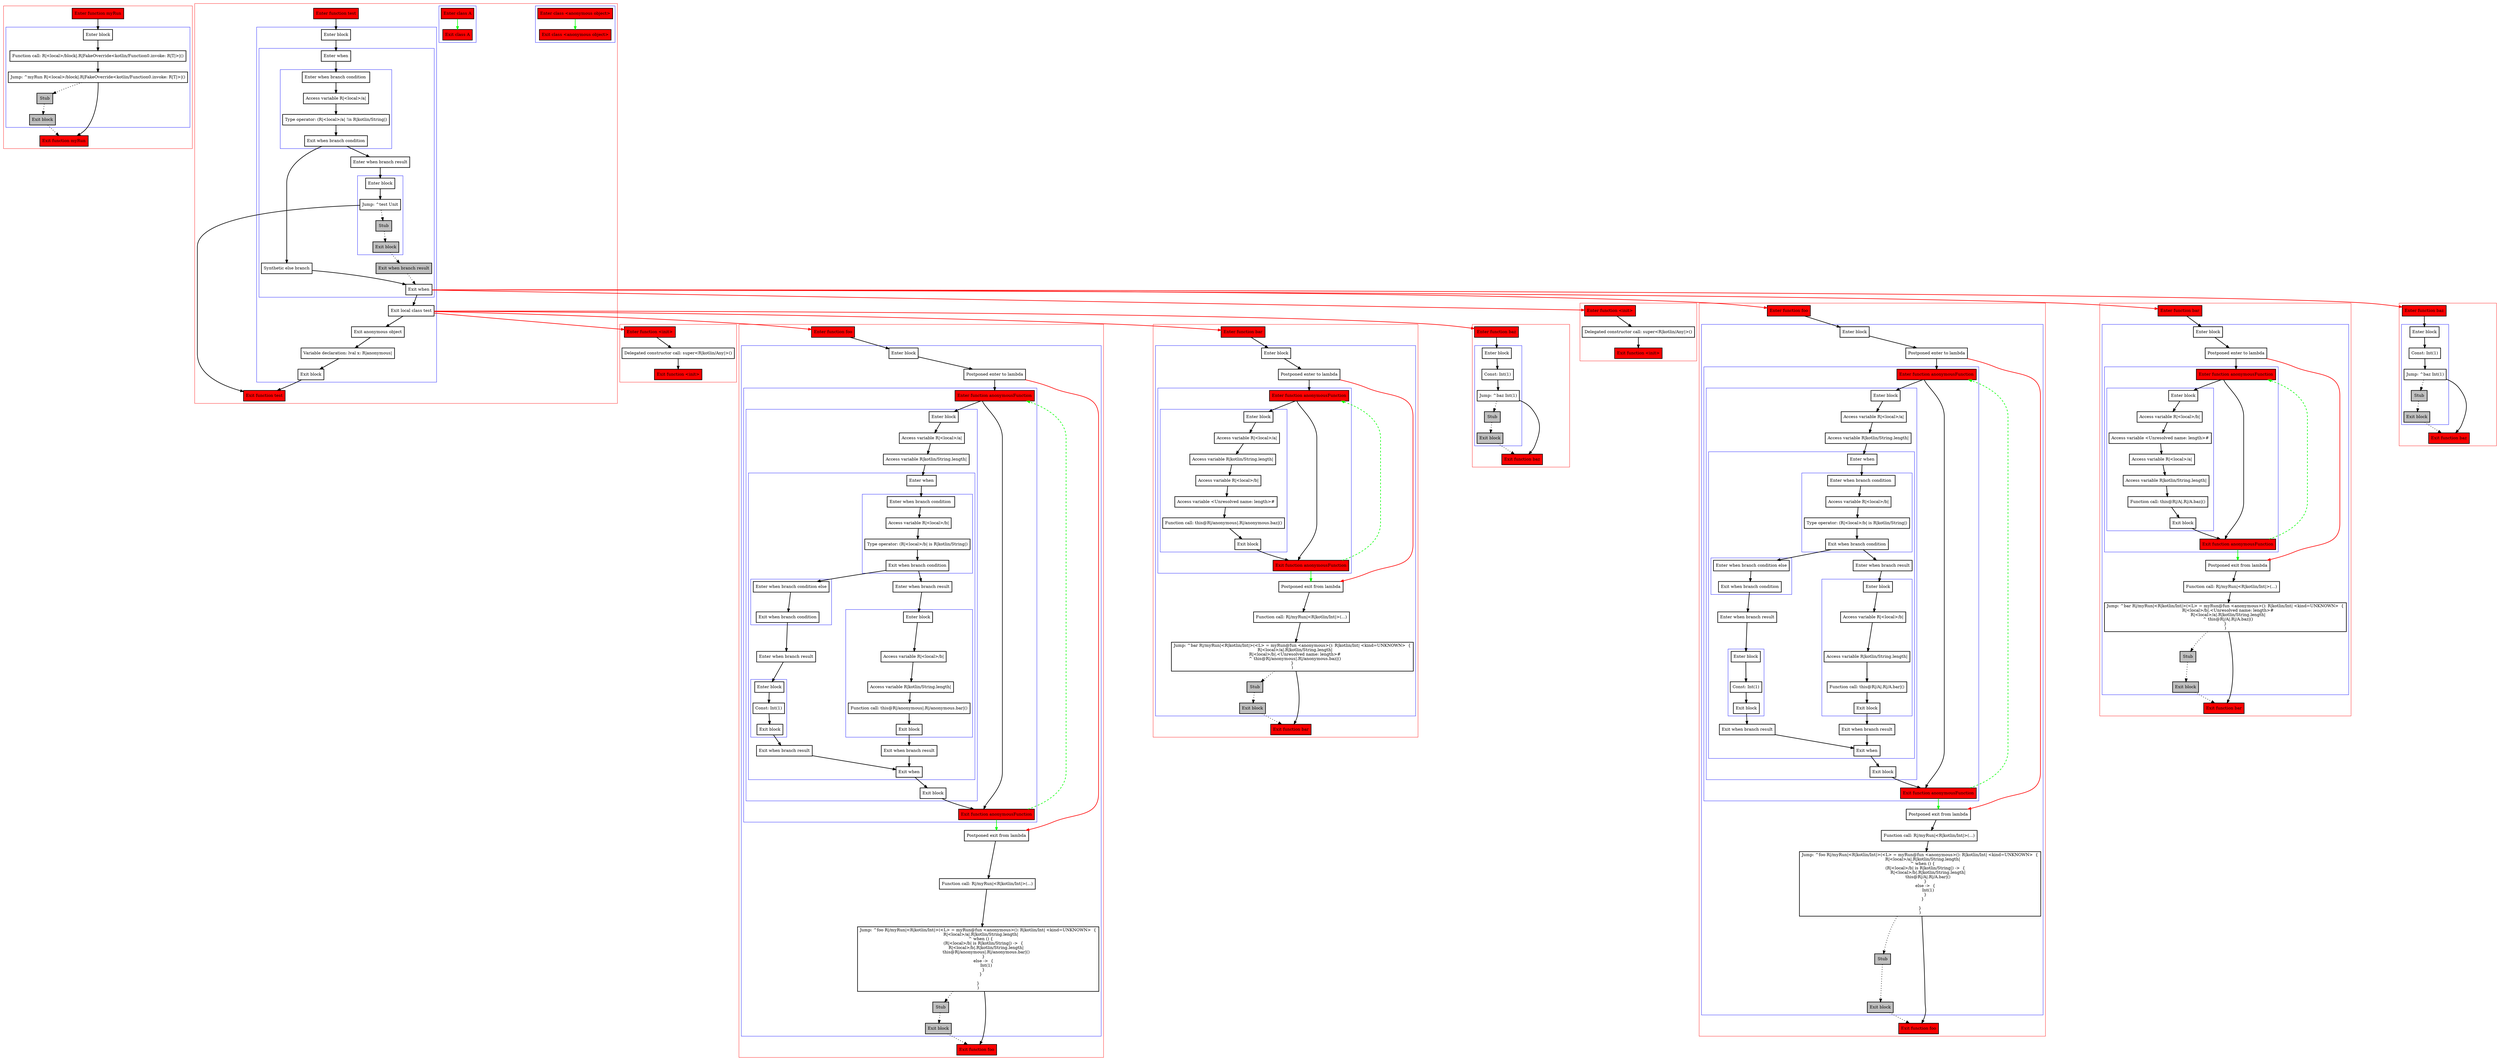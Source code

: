 digraph localClassesWithImplicit_kt {
    graph [nodesep=3]
    node [shape=box penwidth=2]
    edge [penwidth=2]

    subgraph cluster_0 {
        color=red
        0 [label="Enter function myRun" style="filled" fillcolor=red];
        subgraph cluster_1 {
            color=blue
            2 [label="Enter block"];
            3 [label="Function call: R|<local>/block|.R|FakeOverride<kotlin/Function0.invoke: R|T|>|()"];
            4 [label="Jump: ^myRun R|<local>/block|.R|FakeOverride<kotlin/Function0.invoke: R|T|>|()"];
            5 [label="Stub" style="filled" fillcolor=gray];
            6 [label="Exit block" style="filled" fillcolor=gray];
        }
        1 [label="Exit function myRun" style="filled" fillcolor=red];
    }
    0 -> {2};
    2 -> {3};
    3 -> {4};
    4 -> {1};
    4 -> {5} [style=dotted];
    5 -> {6} [style=dotted];
    6 -> {1} [style=dotted];

    subgraph cluster_2 {
        color=red
        7 [label="Enter function test" style="filled" fillcolor=red];
        subgraph cluster_3 {
            color=blue
            30 [label="Enter class <anonymous object>" style="filled" fillcolor=red];
            29 [label="Exit class <anonymous object>" style="filled" fillcolor=red];
        }
        subgraph cluster_4 {
            color=blue
            28 [label="Enter class A" style="filled" fillcolor=red];
            27 [label="Exit class A" style="filled" fillcolor=red];
        }
        subgraph cluster_5 {
            color=blue
            9 [label="Enter block"];
            subgraph cluster_6 {
                color=blue
                10 [label="Enter when"];
                subgraph cluster_7 {
                    color=blue
                    12 [label="Enter when branch condition "];
                    13 [label="Access variable R|<local>/a|"];
                    14 [label="Type operator: (R|<local>/a| !is R|kotlin/String|)"];
                    15 [label="Exit when branch condition"];
                }
                22 [label="Synthetic else branch"];
                16 [label="Enter when branch result"];
                subgraph cluster_8 {
                    color=blue
                    17 [label="Enter block"];
                    18 [label="Jump: ^test Unit"];
                    19 [label="Stub" style="filled" fillcolor=gray];
                    20 [label="Exit block" style="filled" fillcolor=gray];
                }
                21 [label="Exit when branch result" style="filled" fillcolor=gray];
                11 [label="Exit when"];
            }
            23 [label="Exit local class test"];
            24 [label="Exit anonymous object"];
            25 [label="Variable declaration: lval x: R|anonymous|"];
            26 [label="Exit block"];
        }
        8 [label="Exit function test" style="filled" fillcolor=red];
    }
    7 -> {9};
    9 -> {10};
    10 -> {12};
    11 -> {23};
    11 -> {31 34 69 87} [color=red];
    12 -> {13};
    13 -> {14};
    14 -> {15};
    15 -> {16 22};
    16 -> {17};
    17 -> {18};
    18 -> {8};
    18 -> {19} [style=dotted];
    19 -> {20} [style=dotted];
    20 -> {21} [style=dotted];
    21 -> {11} [style=dotted];
    22 -> {11};
    23 -> {24};
    23 -> {94 97 132 150} [color=red];
    24 -> {25};
    25 -> {26};
    26 -> {8};
    28 -> {27} [color=green];
    30 -> {29} [color=green];

    subgraph cluster_9 {
        color=red
        31 [label="Enter function <init>" style="filled" fillcolor=red];
        33 [label="Delegated constructor call: super<R|kotlin/Any|>()"];
        32 [label="Exit function <init>" style="filled" fillcolor=red];
    }
    31 -> {33};
    33 -> {32};

    subgraph cluster_10 {
        color=red
        34 [label="Enter function foo" style="filled" fillcolor=red];
        subgraph cluster_11 {
            color=blue
            36 [label="Enter block"];
            37 [label="Postponed enter to lambda"];
            subgraph cluster_12 {
                color=blue
                43 [label="Enter function anonymousFunction" style="filled" fillcolor=red];
                subgraph cluster_13 {
                    color=blue
                    45 [label="Enter block"];
                    46 [label="Access variable R|<local>/a|"];
                    47 [label="Access variable R|kotlin/String.length|"];
                    subgraph cluster_14 {
                        color=blue
                        48 [label="Enter when"];
                        subgraph cluster_15 {
                            color=blue
                            50 [label="Enter when branch condition "];
                            51 [label="Access variable R|<local>/b|"];
                            52 [label="Type operator: (R|<local>/b| is R|kotlin/String|)"];
                            53 [label="Exit when branch condition"];
                        }
                        subgraph cluster_16 {
                            color=blue
                            61 [label="Enter when branch condition else"];
                            62 [label="Exit when branch condition"];
                        }
                        63 [label="Enter when branch result"];
                        subgraph cluster_17 {
                            color=blue
                            64 [label="Enter block"];
                            65 [label="Const: Int(1)"];
                            66 [label="Exit block"];
                        }
                        67 [label="Exit when branch result"];
                        54 [label="Enter when branch result"];
                        subgraph cluster_18 {
                            color=blue
                            55 [label="Enter block"];
                            56 [label="Access variable R|<local>/b|"];
                            57 [label="Access variable R|kotlin/String.length|"];
                            58 [label="Function call: this@R|/A|.R|/A.bar|()"];
                            59 [label="Exit block"];
                        }
                        60 [label="Exit when branch result"];
                        49 [label="Exit when"];
                    }
                    68 [label="Exit block"];
                }
                44 [label="Exit function anonymousFunction" style="filled" fillcolor=red];
            }
            38 [label="Postponed exit from lambda"];
            39 [label="Function call: R|/myRun|<R|kotlin/Int|>(...)"];
            40 [label="Jump: ^foo R|/myRun|<R|kotlin/Int|>(<L> = myRun@fun <anonymous>(): R|kotlin/Int| <kind=UNKNOWN>  {
    R|<local>/a|.R|kotlin/String.length|
    ^ when () {
        (R|<local>/b| is R|kotlin/String|) ->  {
            R|<local>/b|.R|kotlin/String.length|
            this@R|/A|.R|/A.bar|()
        }
        else ->  {
            Int(1)
        }
    }

}
)"];
            41 [label="Stub" style="filled" fillcolor=gray];
            42 [label="Exit block" style="filled" fillcolor=gray];
        }
        35 [label="Exit function foo" style="filled" fillcolor=red];
    }
    34 -> {36};
    36 -> {37};
    37 -> {43};
    37 -> {38} [color=red];
    38 -> {39};
    39 -> {40};
    40 -> {35};
    40 -> {41} [style=dotted];
    41 -> {42} [style=dotted];
    42 -> {35} [style=dotted];
    43 -> {44 45};
    44 -> {38} [color=green];
    44 -> {43} [color=green style=dashed];
    45 -> {46};
    46 -> {47};
    47 -> {48};
    48 -> {50};
    49 -> {68};
    50 -> {51};
    51 -> {52};
    52 -> {53};
    53 -> {54 61};
    54 -> {55};
    55 -> {56};
    56 -> {57};
    57 -> {58};
    58 -> {59};
    59 -> {60};
    60 -> {49};
    61 -> {62};
    62 -> {63};
    63 -> {64};
    64 -> {65};
    65 -> {66};
    66 -> {67};
    67 -> {49};
    68 -> {44};

    subgraph cluster_19 {
        color=red
        69 [label="Enter function bar" style="filled" fillcolor=red];
        subgraph cluster_20 {
            color=blue
            71 [label="Enter block"];
            72 [label="Postponed enter to lambda"];
            subgraph cluster_21 {
                color=blue
                78 [label="Enter function anonymousFunction" style="filled" fillcolor=red];
                subgraph cluster_22 {
                    color=blue
                    80 [label="Enter block"];
                    81 [label="Access variable R|<local>/b|"];
                    82 [label="Access variable <Unresolved name: length>#"];
                    83 [label="Access variable R|<local>/a|"];
                    84 [label="Access variable R|kotlin/String.length|"];
                    85 [label="Function call: this@R|/A|.R|/A.baz|()"];
                    86 [label="Exit block"];
                }
                79 [label="Exit function anonymousFunction" style="filled" fillcolor=red];
            }
            73 [label="Postponed exit from lambda"];
            74 [label="Function call: R|/myRun|<R|kotlin/Int|>(...)"];
            75 [label="Jump: ^bar R|/myRun|<R|kotlin/Int|>(<L> = myRun@fun <anonymous>(): R|kotlin/Int| <kind=UNKNOWN>  {
    R|<local>/b|.<Unresolved name: length>#
    R|<local>/a|.R|kotlin/String.length|
    ^ this@R|/A|.R|/A.baz|()
}
)"];
            76 [label="Stub" style="filled" fillcolor=gray];
            77 [label="Exit block" style="filled" fillcolor=gray];
        }
        70 [label="Exit function bar" style="filled" fillcolor=red];
    }
    69 -> {71};
    71 -> {72};
    72 -> {78};
    72 -> {73} [color=red];
    73 -> {74};
    74 -> {75};
    75 -> {70};
    75 -> {76} [style=dotted];
    76 -> {77} [style=dotted];
    77 -> {70} [style=dotted];
    78 -> {79 80};
    79 -> {73} [color=green];
    79 -> {78} [color=green style=dashed];
    80 -> {81};
    81 -> {82};
    82 -> {83};
    83 -> {84};
    84 -> {85};
    85 -> {86};
    86 -> {79};

    subgraph cluster_23 {
        color=red
        87 [label="Enter function baz" style="filled" fillcolor=red];
        subgraph cluster_24 {
            color=blue
            89 [label="Enter block"];
            90 [label="Const: Int(1)"];
            91 [label="Jump: ^baz Int(1)"];
            92 [label="Stub" style="filled" fillcolor=gray];
            93 [label="Exit block" style="filled" fillcolor=gray];
        }
        88 [label="Exit function baz" style="filled" fillcolor=red];
    }
    87 -> {89};
    89 -> {90};
    90 -> {91};
    91 -> {88};
    91 -> {92} [style=dotted];
    92 -> {93} [style=dotted];
    93 -> {88} [style=dotted];

    subgraph cluster_25 {
        color=red
        94 [label="Enter function <init>" style="filled" fillcolor=red];
        96 [label="Delegated constructor call: super<R|kotlin/Any|>()"];
        95 [label="Exit function <init>" style="filled" fillcolor=red];
    }
    94 -> {96};
    96 -> {95};

    subgraph cluster_26 {
        color=red
        97 [label="Enter function foo" style="filled" fillcolor=red];
        subgraph cluster_27 {
            color=blue
            99 [label="Enter block"];
            100 [label="Postponed enter to lambda"];
            subgraph cluster_28 {
                color=blue
                106 [label="Enter function anonymousFunction" style="filled" fillcolor=red];
                subgraph cluster_29 {
                    color=blue
                    108 [label="Enter block"];
                    109 [label="Access variable R|<local>/a|"];
                    110 [label="Access variable R|kotlin/String.length|"];
                    subgraph cluster_30 {
                        color=blue
                        111 [label="Enter when"];
                        subgraph cluster_31 {
                            color=blue
                            113 [label="Enter when branch condition "];
                            114 [label="Access variable R|<local>/b|"];
                            115 [label="Type operator: (R|<local>/b| is R|kotlin/String|)"];
                            116 [label="Exit when branch condition"];
                        }
                        subgraph cluster_32 {
                            color=blue
                            124 [label="Enter when branch condition else"];
                            125 [label="Exit when branch condition"];
                        }
                        126 [label="Enter when branch result"];
                        subgraph cluster_33 {
                            color=blue
                            127 [label="Enter block"];
                            128 [label="Const: Int(1)"];
                            129 [label="Exit block"];
                        }
                        130 [label="Exit when branch result"];
                        117 [label="Enter when branch result"];
                        subgraph cluster_34 {
                            color=blue
                            118 [label="Enter block"];
                            119 [label="Access variable R|<local>/b|"];
                            120 [label="Access variable R|kotlin/String.length|"];
                            121 [label="Function call: this@R|/anonymous|.R|/anonymous.bar|()"];
                            122 [label="Exit block"];
                        }
                        123 [label="Exit when branch result"];
                        112 [label="Exit when"];
                    }
                    131 [label="Exit block"];
                }
                107 [label="Exit function anonymousFunction" style="filled" fillcolor=red];
            }
            101 [label="Postponed exit from lambda"];
            102 [label="Function call: R|/myRun|<R|kotlin/Int|>(...)"];
            103 [label="Jump: ^foo R|/myRun|<R|kotlin/Int|>(<L> = myRun@fun <anonymous>(): R|kotlin/Int| <kind=UNKNOWN>  {
    R|<local>/a|.R|kotlin/String.length|
    ^ when () {
        (R|<local>/b| is R|kotlin/String|) ->  {
            R|<local>/b|.R|kotlin/String.length|
            this@R|/anonymous|.R|/anonymous.bar|()
        }
        else ->  {
            Int(1)
        }
    }

}
)"];
            104 [label="Stub" style="filled" fillcolor=gray];
            105 [label="Exit block" style="filled" fillcolor=gray];
        }
        98 [label="Exit function foo" style="filled" fillcolor=red];
    }
    97 -> {99};
    99 -> {100};
    100 -> {106};
    100 -> {101} [color=red];
    101 -> {102};
    102 -> {103};
    103 -> {98};
    103 -> {104} [style=dotted];
    104 -> {105} [style=dotted];
    105 -> {98} [style=dotted];
    106 -> {107 108};
    107 -> {101} [color=green];
    107 -> {106} [color=green style=dashed];
    108 -> {109};
    109 -> {110};
    110 -> {111};
    111 -> {113};
    112 -> {131};
    113 -> {114};
    114 -> {115};
    115 -> {116};
    116 -> {117 124};
    117 -> {118};
    118 -> {119};
    119 -> {120};
    120 -> {121};
    121 -> {122};
    122 -> {123};
    123 -> {112};
    124 -> {125};
    125 -> {126};
    126 -> {127};
    127 -> {128};
    128 -> {129};
    129 -> {130};
    130 -> {112};
    131 -> {107};

    subgraph cluster_35 {
        color=red
        132 [label="Enter function bar" style="filled" fillcolor=red];
        subgraph cluster_36 {
            color=blue
            134 [label="Enter block"];
            135 [label="Postponed enter to lambda"];
            subgraph cluster_37 {
                color=blue
                141 [label="Enter function anonymousFunction" style="filled" fillcolor=red];
                subgraph cluster_38 {
                    color=blue
                    143 [label="Enter block"];
                    144 [label="Access variable R|<local>/a|"];
                    145 [label="Access variable R|kotlin/String.length|"];
                    146 [label="Access variable R|<local>/b|"];
                    147 [label="Access variable <Unresolved name: length>#"];
                    148 [label="Function call: this@R|/anonymous|.R|/anonymous.baz|()"];
                    149 [label="Exit block"];
                }
                142 [label="Exit function anonymousFunction" style="filled" fillcolor=red];
            }
            136 [label="Postponed exit from lambda"];
            137 [label="Function call: R|/myRun|<R|kotlin/Int|>(...)"];
            138 [label="Jump: ^bar R|/myRun|<R|kotlin/Int|>(<L> = myRun@fun <anonymous>(): R|kotlin/Int| <kind=UNKNOWN>  {
    R|<local>/a|.R|kotlin/String.length|
    R|<local>/b|.<Unresolved name: length>#
    ^ this@R|/anonymous|.R|/anonymous.baz|()
}
)"];
            139 [label="Stub" style="filled" fillcolor=gray];
            140 [label="Exit block" style="filled" fillcolor=gray];
        }
        133 [label="Exit function bar" style="filled" fillcolor=red];
    }
    132 -> {134};
    134 -> {135};
    135 -> {141};
    135 -> {136} [color=red];
    136 -> {137};
    137 -> {138};
    138 -> {133};
    138 -> {139} [style=dotted];
    139 -> {140} [style=dotted];
    140 -> {133} [style=dotted];
    141 -> {142 143};
    142 -> {136} [color=green];
    142 -> {141} [color=green style=dashed];
    143 -> {144};
    144 -> {145};
    145 -> {146};
    146 -> {147};
    147 -> {148};
    148 -> {149};
    149 -> {142};

    subgraph cluster_39 {
        color=red
        150 [label="Enter function baz" style="filled" fillcolor=red];
        subgraph cluster_40 {
            color=blue
            152 [label="Enter block"];
            153 [label="Const: Int(1)"];
            154 [label="Jump: ^baz Int(1)"];
            155 [label="Stub" style="filled" fillcolor=gray];
            156 [label="Exit block" style="filled" fillcolor=gray];
        }
        151 [label="Exit function baz" style="filled" fillcolor=red];
    }
    150 -> {152};
    152 -> {153};
    153 -> {154};
    154 -> {151};
    154 -> {155} [style=dotted];
    155 -> {156} [style=dotted];
    156 -> {151} [style=dotted];

}
